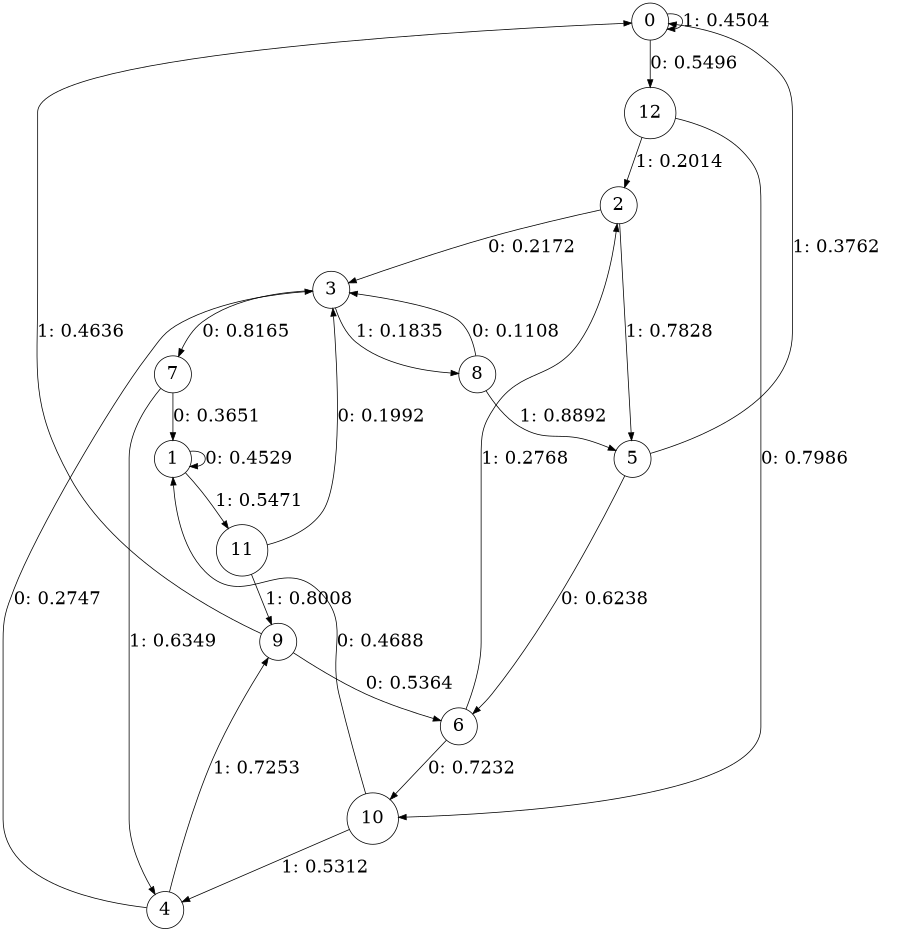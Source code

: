digraph "ch20faceL4" {
size = "6,8.5";
ratio = "fill";
node [shape = circle];
node [fontsize = 24];
edge [fontsize = 24];
0 -> 12 [label = "0: 0.5496   "];
0 -> 0 [label = "1: 0.4504   "];
1 -> 1 [label = "0: 0.4529   "];
1 -> 11 [label = "1: 0.5471   "];
2 -> 3 [label = "0: 0.2172   "];
2 -> 5 [label = "1: 0.7828   "];
3 -> 7 [label = "0: 0.8165   "];
3 -> 8 [label = "1: 0.1835   "];
4 -> 3 [label = "0: 0.2747   "];
4 -> 9 [label = "1: 0.7253   "];
5 -> 6 [label = "0: 0.6238   "];
5 -> 0 [label = "1: 0.3762   "];
6 -> 10 [label = "0: 0.7232   "];
6 -> 2 [label = "1: 0.2768   "];
7 -> 1 [label = "0: 0.3651   "];
7 -> 4 [label = "1: 0.6349   "];
8 -> 3 [label = "0: 0.1108   "];
8 -> 5 [label = "1: 0.8892   "];
9 -> 6 [label = "0: 0.5364   "];
9 -> 0 [label = "1: 0.4636   "];
10 -> 1 [label = "0: 0.4688   "];
10 -> 4 [label = "1: 0.5312   "];
11 -> 3 [label = "0: 0.1992   "];
11 -> 9 [label = "1: 0.8008   "];
12 -> 10 [label = "0: 0.7986   "];
12 -> 2 [label = "1: 0.2014   "];
}